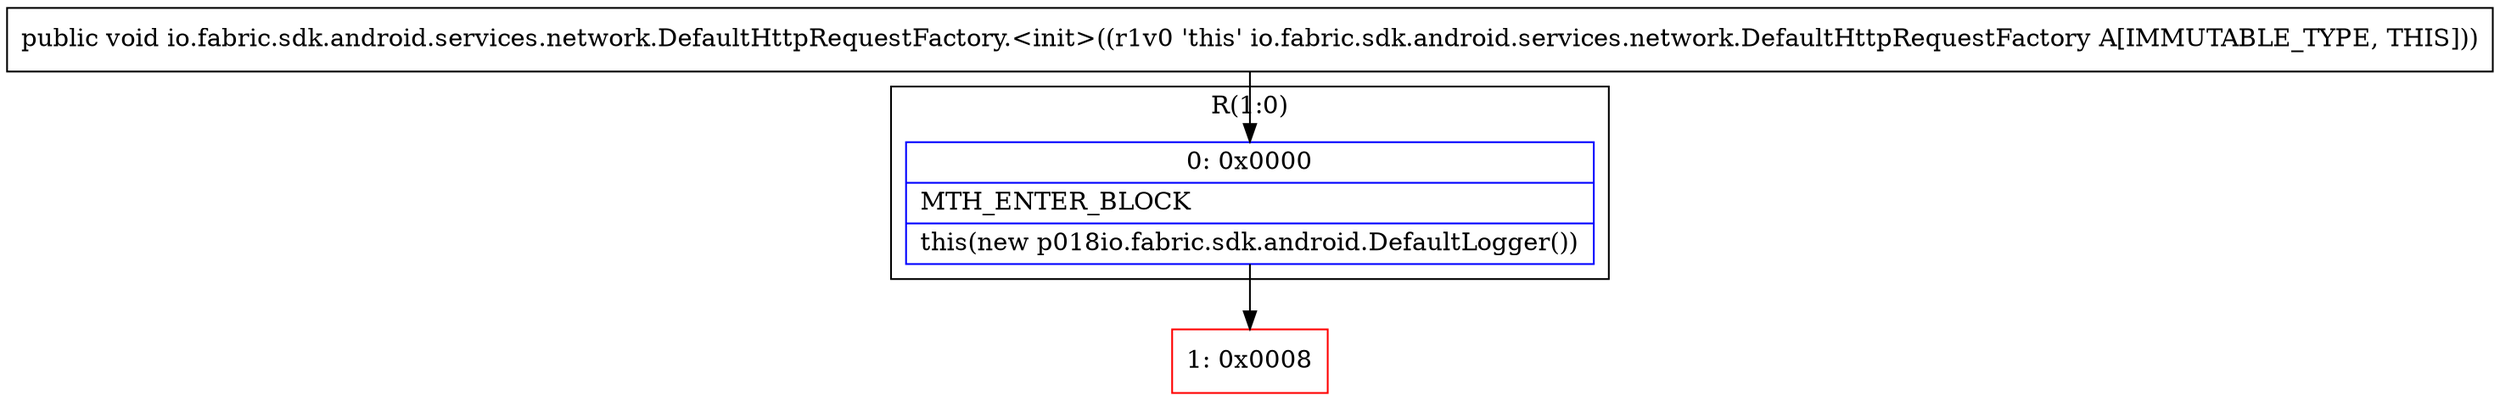 digraph "CFG forio.fabric.sdk.android.services.network.DefaultHttpRequestFactory.\<init\>()V" {
subgraph cluster_Region_1468333432 {
label = "R(1:0)";
node [shape=record,color=blue];
Node_0 [shape=record,label="{0\:\ 0x0000|MTH_ENTER_BLOCK\l|this(new p018io.fabric.sdk.android.DefaultLogger())\l}"];
}
Node_1 [shape=record,color=red,label="{1\:\ 0x0008}"];
MethodNode[shape=record,label="{public void io.fabric.sdk.android.services.network.DefaultHttpRequestFactory.\<init\>((r1v0 'this' io.fabric.sdk.android.services.network.DefaultHttpRequestFactory A[IMMUTABLE_TYPE, THIS])) }"];
MethodNode -> Node_0;
Node_0 -> Node_1;
}

